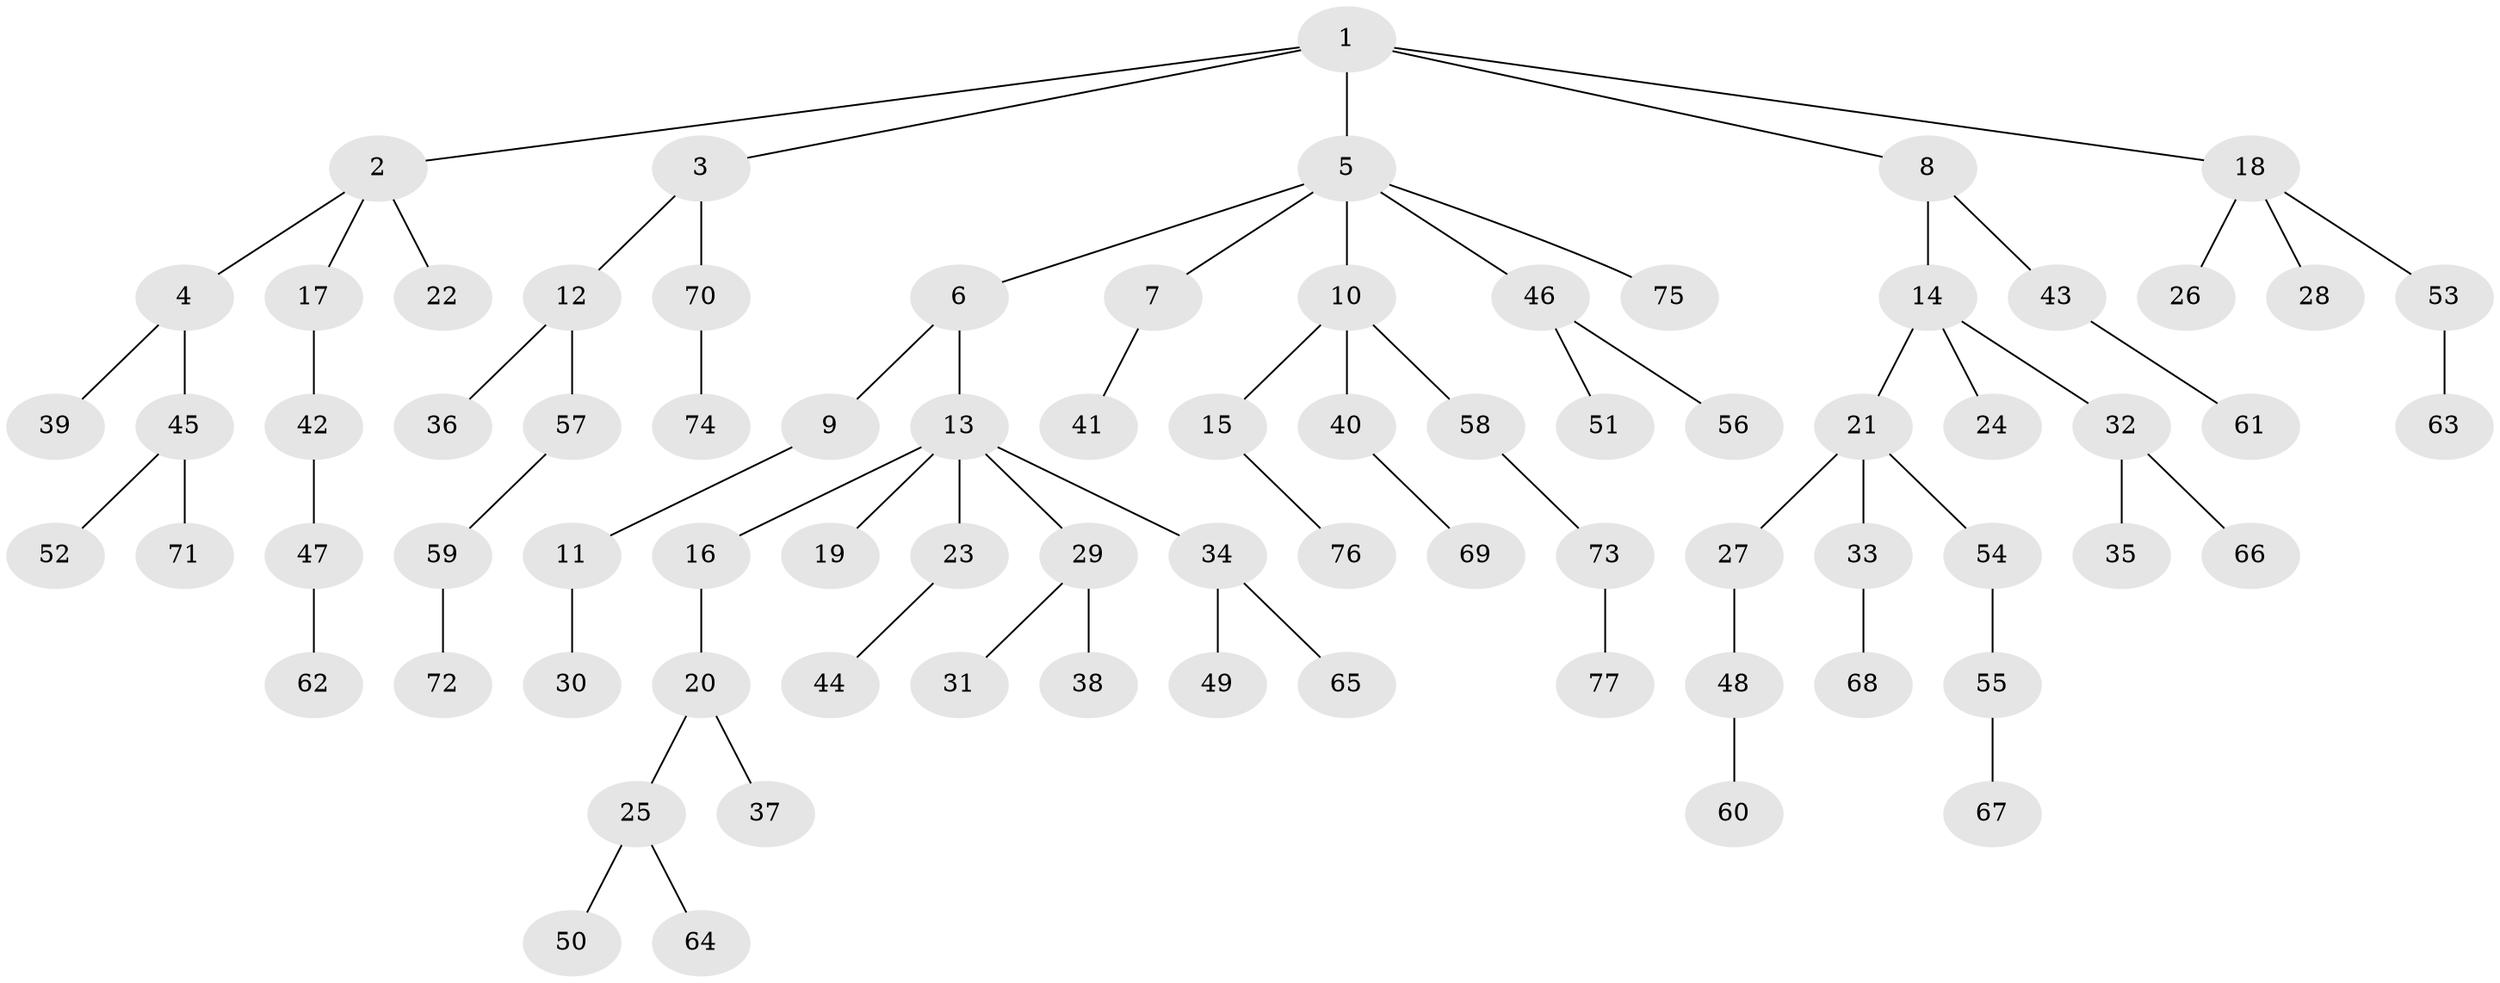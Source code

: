 // Generated by graph-tools (version 1.1) at 2025/26/03/09/25 03:26:29]
// undirected, 77 vertices, 76 edges
graph export_dot {
graph [start="1"]
  node [color=gray90,style=filled];
  1;
  2;
  3;
  4;
  5;
  6;
  7;
  8;
  9;
  10;
  11;
  12;
  13;
  14;
  15;
  16;
  17;
  18;
  19;
  20;
  21;
  22;
  23;
  24;
  25;
  26;
  27;
  28;
  29;
  30;
  31;
  32;
  33;
  34;
  35;
  36;
  37;
  38;
  39;
  40;
  41;
  42;
  43;
  44;
  45;
  46;
  47;
  48;
  49;
  50;
  51;
  52;
  53;
  54;
  55;
  56;
  57;
  58;
  59;
  60;
  61;
  62;
  63;
  64;
  65;
  66;
  67;
  68;
  69;
  70;
  71;
  72;
  73;
  74;
  75;
  76;
  77;
  1 -- 2;
  1 -- 3;
  1 -- 5;
  1 -- 8;
  1 -- 18;
  2 -- 4;
  2 -- 17;
  2 -- 22;
  3 -- 12;
  3 -- 70;
  4 -- 39;
  4 -- 45;
  5 -- 6;
  5 -- 7;
  5 -- 10;
  5 -- 46;
  5 -- 75;
  6 -- 9;
  6 -- 13;
  7 -- 41;
  8 -- 14;
  8 -- 43;
  9 -- 11;
  10 -- 15;
  10 -- 40;
  10 -- 58;
  11 -- 30;
  12 -- 36;
  12 -- 57;
  13 -- 16;
  13 -- 19;
  13 -- 23;
  13 -- 29;
  13 -- 34;
  14 -- 21;
  14 -- 24;
  14 -- 32;
  15 -- 76;
  16 -- 20;
  17 -- 42;
  18 -- 26;
  18 -- 28;
  18 -- 53;
  20 -- 25;
  20 -- 37;
  21 -- 27;
  21 -- 33;
  21 -- 54;
  23 -- 44;
  25 -- 50;
  25 -- 64;
  27 -- 48;
  29 -- 31;
  29 -- 38;
  32 -- 35;
  32 -- 66;
  33 -- 68;
  34 -- 49;
  34 -- 65;
  40 -- 69;
  42 -- 47;
  43 -- 61;
  45 -- 52;
  45 -- 71;
  46 -- 51;
  46 -- 56;
  47 -- 62;
  48 -- 60;
  53 -- 63;
  54 -- 55;
  55 -- 67;
  57 -- 59;
  58 -- 73;
  59 -- 72;
  70 -- 74;
  73 -- 77;
}
